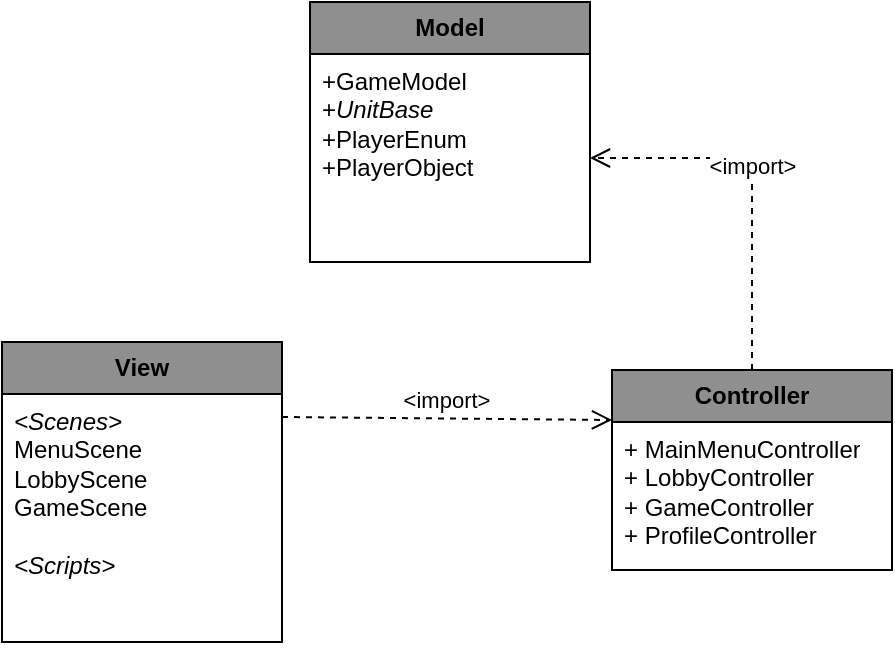 <mxfile version="26.0.16" pages="5">
  <diagram name="Package" id="0dHngJJVYZyibBzDHxPK">
    <mxGraphModel dx="1434" dy="844" grid="1" gridSize="10" guides="1" tooltips="1" connect="1" arrows="1" fold="1" page="1" pageScale="1" pageWidth="827" pageHeight="1169" math="0" shadow="0">
      <root>
        <mxCell id="0" />
        <mxCell id="1" parent="0" />
        <mxCell id="6-HtBexL291DEYR0XPAN-2" value="Model" style="swimlane;fontStyle=1;childLayout=stackLayout;horizontal=1;startSize=26;fillColor=#8f8f8f;horizontalStack=0;resizeParent=1;resizeParentMax=0;resizeLast=0;collapsible=1;marginBottom=0;whiteSpace=wrap;html=1;" parent="1" vertex="1">
          <mxGeometry x="344" y="200" width="140" height="130" as="geometry">
            <mxRectangle x="344" y="250" width="70" height="30" as="alternateBounds" />
          </mxGeometry>
        </mxCell>
        <mxCell id="6-HtBexL291DEYR0XPAN-3" value="+GameModel&lt;div&gt;+&lt;i&gt;UnitBase&lt;/i&gt;&lt;/div&gt;&lt;div&gt;+PlayerEnum&lt;/div&gt;&lt;div&gt;+PlayerObject&lt;/div&gt;" style="text;strokeColor=none;fillColor=none;align=left;verticalAlign=top;spacingLeft=4;spacingRight=4;overflow=hidden;rotatable=0;points=[[0,0.5],[1,0.5]];portConstraint=eastwest;whiteSpace=wrap;html=1;" parent="6-HtBexL291DEYR0XPAN-2" vertex="1">
          <mxGeometry y="26" width="140" height="104" as="geometry" />
        </mxCell>
        <mxCell id="6-HtBexL291DEYR0XPAN-6" value="View" style="swimlane;fontStyle=1;childLayout=stackLayout;horizontal=1;startSize=26;fillColor=#8f8f8f;horizontalStack=0;resizeParent=1;resizeParentMax=0;resizeLast=0;collapsible=1;marginBottom=0;whiteSpace=wrap;html=1;" parent="1" vertex="1">
          <mxGeometry x="190" y="370" width="140" height="150" as="geometry">
            <mxRectangle x="344" y="250" width="70" height="30" as="alternateBounds" />
          </mxGeometry>
        </mxCell>
        <mxCell id="6-HtBexL291DEYR0XPAN-7" value="&lt;div&gt;&lt;i&gt;&amp;lt;Scenes&amp;gt;&lt;/i&gt;&lt;/div&gt;&lt;div&gt;MenuScene&lt;/div&gt;&lt;div&gt;LobbyScene&lt;/div&gt;&lt;div&gt;GameScene&lt;/div&gt;&lt;div&gt;&lt;br&gt;&lt;/div&gt;&lt;div&gt;&lt;i&gt;&amp;lt;Scripts&amp;gt;&lt;/i&gt;&lt;/div&gt;" style="text;strokeColor=none;fillColor=none;align=left;verticalAlign=top;spacingLeft=4;spacingRight=4;overflow=hidden;rotatable=0;points=[[0,0.5],[1,0.5]];portConstraint=eastwest;whiteSpace=wrap;html=1;" parent="6-HtBexL291DEYR0XPAN-6" vertex="1">
          <mxGeometry y="26" width="140" height="124" as="geometry" />
        </mxCell>
        <mxCell id="6-HtBexL291DEYR0XPAN-8" value="Controller" style="swimlane;fontStyle=1;childLayout=stackLayout;horizontal=1;startSize=26;fillColor=#8f8f8f;horizontalStack=0;resizeParent=1;resizeParentMax=0;resizeLast=0;collapsible=1;marginBottom=0;whiteSpace=wrap;html=1;" parent="1" vertex="1">
          <mxGeometry x="495" y="384" width="140" height="100" as="geometry">
            <mxRectangle x="344" y="250" width="70" height="30" as="alternateBounds" />
          </mxGeometry>
        </mxCell>
        <mxCell id="6-HtBexL291DEYR0XPAN-9" value="+ MainMenuController&lt;div&gt;+ LobbyController&lt;/div&gt;&lt;div&gt;+ GameController&lt;/div&gt;&lt;div&gt;+ ProfileController&lt;/div&gt;" style="text;strokeColor=none;fillColor=none;align=left;verticalAlign=top;spacingLeft=4;spacingRight=4;overflow=hidden;rotatable=0;points=[[0,0.5],[1,0.5]];portConstraint=eastwest;whiteSpace=wrap;html=1;" parent="6-HtBexL291DEYR0XPAN-8" vertex="1">
          <mxGeometry y="26" width="140" height="74" as="geometry" />
        </mxCell>
        <mxCell id="6-HtBexL291DEYR0XPAN-12" value="&amp;lt;import&amp;gt;" style="html=1;verticalAlign=bottom;endArrow=open;dashed=1;endSize=8;curved=0;rounded=0;exitX=1;exitY=0.25;exitDx=0;exitDy=0;entryX=0;entryY=0.25;entryDx=0;entryDy=0;" parent="1" source="6-HtBexL291DEYR0XPAN-6" target="6-HtBexL291DEYR0XPAN-8" edge="1">
          <mxGeometry relative="1" as="geometry">
            <mxPoint x="370" y="530" as="sourcePoint" />
            <mxPoint x="290" y="530" as="targetPoint" />
          </mxGeometry>
        </mxCell>
        <mxCell id="6-HtBexL291DEYR0XPAN-13" value="&amp;lt;import&amp;gt;" style="html=1;verticalAlign=bottom;endArrow=open;dashed=1;endSize=8;curved=0;rounded=0;entryX=1;entryY=0.5;entryDx=0;entryDy=0;exitX=0.5;exitY=0;exitDx=0;exitDy=0;" parent="1" source="6-HtBexL291DEYR0XPAN-8" target="6-HtBexL291DEYR0XPAN-3" edge="1">
          <mxGeometry relative="1" as="geometry">
            <mxPoint x="630" y="310" as="sourcePoint" />
            <mxPoint x="550" y="310" as="targetPoint" />
            <Array as="points">
              <mxPoint x="565" y="278" />
            </Array>
          </mxGeometry>
        </mxCell>
      </root>
    </mxGraphModel>
  </diagram>
  <diagram id="ghndjxc0Ky3cyNBAVZ8P" name="UseCase_GameCreation">
    <mxGraphModel dx="1434" dy="844" grid="1" gridSize="10" guides="1" tooltips="1" connect="1" arrows="1" fold="1" page="1" pageScale="1" pageWidth="827" pageHeight="1169" math="0" shadow="0">
      <root>
        <mxCell id="0" />
        <mxCell id="1" parent="0" />
        <mxCell id="h5dJP0l7zGMlZSQiE0ZP-4" value="Frakció választása" style="ellipse;whiteSpace=wrap;html=1;fontFamily=Lucida Console;fontSize=12;textShadow=0;gradientColor=none;fillColor=#8f8f8f;spacingLeft=5;spacingRight=5;" parent="1" vertex="1">
          <mxGeometry x="340" y="360" width="120" height="80" as="geometry" />
        </mxCell>
        <mxCell id="h5dJP0l7zGMlZSQiE0ZP-1" value="Host" style="shape=umlActor;verticalLabelPosition=bottom;verticalAlign=top;html=1;outlineConnect=0;gradientColor=none;fillColor=#8f8f8f;textShadow=1;labelBorderColor=none;labelBackgroundColor=none;" parent="1" vertex="1">
          <mxGeometry x="20" y="300" width="120" height="200" as="geometry" />
        </mxCell>
        <mxCell id="h5dJP0l7zGMlZSQiE0ZP-2" value="Új játék létrehozása" style="ellipse;whiteSpace=wrap;html=1;fontFamily=Lucida Console;fontSize=12;textShadow=0;gradientColor=none;fillColor=#8f8f8f;spacingLeft=5;spacingRight=5;" parent="1" vertex="1">
          <mxGeometry x="190" y="220" width="120" height="80" as="geometry" />
        </mxCell>
        <mxCell id="h5dJP0l7zGMlZSQiE0ZP-3" value="Csatlakozás játékhoz" style="ellipse;whiteSpace=wrap;html=1;fontFamily=Lucida Console;fontSize=12;textShadow=0;gradientColor=none;fillColor=#8f8f8f;spacingLeft=5;spacingRight=5;" parent="1" vertex="1">
          <mxGeometry x="490" y="220" width="120" height="80" as="geometry" />
        </mxCell>
        <mxCell id="h5dJP0l7zGMlZSQiE0ZP-5" value="" style="endArrow=none;html=1;rounded=0;endFill=0;entryX=0;entryY=0.5;entryDx=0;entryDy=0;" parent="1" source="h5dJP0l7zGMlZSQiE0ZP-1" target="h5dJP0l7zGMlZSQiE0ZP-2" edge="1">
          <mxGeometry width="50" height="50" relative="1" as="geometry">
            <mxPoint x="190" y="260" as="sourcePoint" />
            <mxPoint x="240" y="210" as="targetPoint" />
          </mxGeometry>
        </mxCell>
        <mxCell id="h5dJP0l7zGMlZSQiE0ZP-6" value="" style="endArrow=classic;dashed=1;html=1;dashPattern=1 3;strokeWidth=2;rounded=0;exitX=1;exitY=1;exitDx=0;exitDy=0;entryX=0;entryY=0;entryDx=0;entryDy=0;endFill=1;" parent="1" source="h5dJP0l7zGMlZSQiE0ZP-2" target="h5dJP0l7zGMlZSQiE0ZP-4" edge="1">
          <mxGeometry width="50" height="50" relative="1" as="geometry">
            <mxPoint x="150" y="200" as="sourcePoint" />
            <mxPoint x="200" y="150" as="targetPoint" />
            <Array as="points" />
          </mxGeometry>
        </mxCell>
        <mxCell id="h5dJP0l7zGMlZSQiE0ZP-7" value="" style="endArrow=classic;dashed=1;html=1;dashPattern=1 3;strokeWidth=2;rounded=0;exitX=0;exitY=1;exitDx=0;exitDy=0;entryX=1;entryY=0;entryDx=0;entryDy=0;endFill=1;" parent="1" source="h5dJP0l7zGMlZSQiE0ZP-3" target="h5dJP0l7zGMlZSQiE0ZP-4" edge="1">
          <mxGeometry width="50" height="50" relative="1" as="geometry">
            <mxPoint x="180" y="230" as="sourcePoint" />
            <mxPoint x="270" y="180" as="targetPoint" />
            <Array as="points" />
          </mxGeometry>
        </mxCell>
        <mxCell id="h5dJP0l7zGMlZSQiE0ZP-8" value="&amp;lt;&amp;lt;precedes&amp;gt;&amp;gt;" style="text;html=1;align=center;verticalAlign=middle;whiteSpace=wrap;rounded=0;rotation=45;" parent="1" vertex="1">
          <mxGeometry x="273" y="320" width="67" height="26" as="geometry" />
        </mxCell>
        <mxCell id="h5dJP0l7zGMlZSQiE0ZP-9" value="" style="endArrow=none;html=1;rounded=0;endFill=0;entryX=0;entryY=0.5;entryDx=0;entryDy=0;" parent="1" source="h5dJP0l7zGMlZSQiE0ZP-1" target="h5dJP0l7zGMlZSQiE0ZP-4" edge="1">
          <mxGeometry width="50" height="50" relative="1" as="geometry">
            <mxPoint x="270" y="310" as="sourcePoint" />
            <mxPoint x="240" y="270" as="targetPoint" />
          </mxGeometry>
        </mxCell>
        <mxCell id="h5dJP0l7zGMlZSQiE0ZP-10" value="&amp;lt;&amp;lt;precedes&amp;gt;&amp;gt;" style="text;html=1;align=center;verticalAlign=middle;whiteSpace=wrap;rounded=0;rotation=-45;" parent="1" vertex="1">
          <mxGeometry x="470" y="320" width="62" height="27" as="geometry" />
        </mxCell>
        <mxCell id="h5dJP0l7zGMlZSQiE0ZP-11" value="Kliens" style="shape=umlActor;verticalLabelPosition=bottom;verticalAlign=top;html=1;outlineConnect=0;gradientColor=none;fillColor=#8f8f8f;textShadow=1;labelBorderColor=none;labelBackgroundColor=none;" parent="1" vertex="1">
          <mxGeometry x="640" y="300" width="120" height="200" as="geometry" />
        </mxCell>
        <mxCell id="h5dJP0l7zGMlZSQiE0ZP-12" value="" style="endArrow=none;html=1;rounded=0;endFill=0;entryX=1;entryY=0.5;entryDx=0;entryDy=0;" parent="1" source="h5dJP0l7zGMlZSQiE0ZP-11" target="h5dJP0l7zGMlZSQiE0ZP-4" edge="1">
          <mxGeometry width="50" height="50" relative="1" as="geometry">
            <mxPoint x="150" y="410" as="sourcePoint" />
            <mxPoint x="350" y="410" as="targetPoint" />
          </mxGeometry>
        </mxCell>
        <mxCell id="h5dJP0l7zGMlZSQiE0ZP-13" value="" style="endArrow=none;html=1;rounded=0;endFill=0;entryX=1;entryY=0.5;entryDx=0;entryDy=0;" parent="1" source="h5dJP0l7zGMlZSQiE0ZP-11" target="h5dJP0l7zGMlZSQiE0ZP-3" edge="1">
          <mxGeometry width="50" height="50" relative="1" as="geometry">
            <mxPoint x="150" y="355" as="sourcePoint" />
            <mxPoint x="200" y="310" as="targetPoint" />
          </mxGeometry>
        </mxCell>
        <mxCell id="h5dJP0l7zGMlZSQiE0ZP-14" value="" style="endArrow=classic;dashed=1;html=1;dashPattern=1 3;strokeWidth=2;rounded=0;exitX=1;exitY=0.5;exitDx=0;exitDy=0;entryX=0;entryY=0.5;entryDx=0;entryDy=0;endFill=1;" parent="1" source="h5dJP0l7zGMlZSQiE0ZP-2" target="h5dJP0l7zGMlZSQiE0ZP-3" edge="1">
          <mxGeometry width="50" height="50" relative="1" as="geometry">
            <mxPoint x="518" y="338" as="sourcePoint" />
            <mxPoint x="452" y="382" as="targetPoint" />
            <Array as="points" />
          </mxGeometry>
        </mxCell>
        <mxCell id="h5dJP0l7zGMlZSQiE0ZP-15" value="&amp;lt;&amp;lt;precedes&amp;gt;&amp;gt;" style="text;html=1;align=center;verticalAlign=middle;whiteSpace=wrap;rounded=0;rotation=0;" parent="1" vertex="1">
          <mxGeometry x="355" y="260" width="90" height="30" as="geometry" />
        </mxCell>
        <mxCell id="h5dJP0l7zGMlZSQiE0ZP-16" value="Játék indítása" style="ellipse;whiteSpace=wrap;html=1;fontFamily=Lucida Console;fontSize=12;textShadow=0;gradientColor=none;fillColor=#8f8f8f;spacingLeft=5;spacingRight=5;" parent="1" vertex="1">
          <mxGeometry x="340" y="560" width="120" height="80" as="geometry" />
        </mxCell>
        <mxCell id="h5dJP0l7zGMlZSQiE0ZP-17" value="" style="endArrow=classic;dashed=1;html=1;dashPattern=1 3;strokeWidth=2;rounded=0;entryX=0.5;entryY=0;entryDx=0;entryDy=0;endFill=1;" parent="1" source="h5dJP0l7zGMlZSQiE0ZP-4" target="h5dJP0l7zGMlZSQiE0ZP-16" edge="1">
          <mxGeometry width="50" height="50" relative="1" as="geometry">
            <mxPoint x="400" y="420" as="sourcePoint" />
            <mxPoint x="500" y="310" as="targetPoint" />
            <Array as="points" />
          </mxGeometry>
        </mxCell>
        <mxCell id="h5dJP0l7zGMlZSQiE0ZP-18" value="&amp;lt;&amp;lt;precedes&amp;gt;&amp;gt;" style="text;html=1;align=center;verticalAlign=middle;whiteSpace=wrap;rounded=0;rotation=0;" parent="1" vertex="1">
          <mxGeometry x="310" y="470" width="90" height="30" as="geometry" />
        </mxCell>
        <mxCell id="h5dJP0l7zGMlZSQiE0ZP-19" value="" style="endArrow=none;html=1;rounded=0;endFill=0;entryX=0;entryY=0.5;entryDx=0;entryDy=0;" parent="1" source="h5dJP0l7zGMlZSQiE0ZP-1" target="h5dJP0l7zGMlZSQiE0ZP-16" edge="1">
          <mxGeometry width="50" height="50" relative="1" as="geometry">
            <mxPoint x="150" y="410" as="sourcePoint" />
            <mxPoint x="350" y="410" as="targetPoint" />
          </mxGeometry>
        </mxCell>
        <mxCell id="h5dJP0l7zGMlZSQiE0ZP-20" value="Készenlét jelzése" style="ellipse;whiteSpace=wrap;html=1;fontFamily=Lucida Console;fontSize=12;textShadow=0;gradientColor=none;fillColor=#8f8f8f;spacingLeft=5;spacingRight=5;" parent="1" vertex="1">
          <mxGeometry x="500" y="440" width="120" height="80" as="geometry" />
        </mxCell>
        <mxCell id="h5dJP0l7zGMlZSQiE0ZP-21" value="" style="endArrow=classic;dashed=1;html=1;dashPattern=1 3;strokeWidth=2;rounded=0;exitX=1;exitY=1;exitDx=0;exitDy=0;entryX=0;entryY=0.5;entryDx=0;entryDy=0;endFill=1;" parent="1" source="h5dJP0l7zGMlZSQiE0ZP-4" target="h5dJP0l7zGMlZSQiE0ZP-20" edge="1">
          <mxGeometry width="50" height="50" relative="1" as="geometry">
            <mxPoint x="518" y="298" as="sourcePoint" />
            <mxPoint x="452" y="362" as="targetPoint" />
            <Array as="points" />
          </mxGeometry>
        </mxCell>
        <mxCell id="h5dJP0l7zGMlZSQiE0ZP-22" value="&amp;lt;&amp;lt;precedes&amp;gt;&amp;gt;" style="text;html=1;align=center;verticalAlign=middle;whiteSpace=wrap;rounded=0;rotation=0;" parent="1" vertex="1">
          <mxGeometry x="460" y="418" width="62" height="27" as="geometry" />
        </mxCell>
        <mxCell id="h5dJP0l7zGMlZSQiE0ZP-23" value="" style="endArrow=classic;dashed=1;html=1;dashPattern=1 3;strokeWidth=2;rounded=0;exitX=0;exitY=1;exitDx=0;exitDy=0;entryX=1.011;entryY=0.449;entryDx=0;entryDy=0;endFill=1;entryPerimeter=0;" parent="1" source="h5dJP0l7zGMlZSQiE0ZP-20" target="h5dJP0l7zGMlZSQiE0ZP-16" edge="1">
          <mxGeometry width="50" height="50" relative="1" as="geometry">
            <mxPoint x="452" y="418" as="sourcePoint" />
            <mxPoint x="510" y="470" as="targetPoint" />
            <Array as="points" />
          </mxGeometry>
        </mxCell>
        <mxCell id="h5dJP0l7zGMlZSQiE0ZP-24" value="&amp;lt;&amp;lt;precedes&amp;gt;&amp;gt;" style="text;html=1;align=center;verticalAlign=middle;whiteSpace=wrap;rounded=0;rotation=0;" parent="1" vertex="1">
          <mxGeometry x="500" y="540" width="62" height="27" as="geometry" />
        </mxCell>
      </root>
    </mxGraphModel>
  </diagram>
  <diagram id="-Z2dbm4xBW79JA8BGIjW" name="UseCase_Ingame">
    <mxGraphModel dx="1418" dy="828" grid="1" gridSize="10" guides="1" tooltips="1" connect="1" arrows="1" fold="1" page="1" pageScale="1" pageWidth="827" pageHeight="1169" math="0" shadow="0">
      <root>
        <mxCell id="0" />
        <mxCell id="1" parent="0" />
        <mxCell id="WeJMKDSTsm7TnoBJPsjE-24" value="" style="rounded=0;whiteSpace=wrap;html=1;fillColor=none;" parent="1" vertex="1">
          <mxGeometry x="300" y="280" width="140" height="360" as="geometry" />
        </mxCell>
        <mxCell id="WeJMKDSTsm7TnoBJPsjE-3" value="Játékos" style="shape=umlActor;verticalLabelPosition=bottom;verticalAlign=top;html=1;outlineConnect=0;gradientColor=none;fillColor=#8f8f8f;textShadow=1;labelBorderColor=none;labelBackgroundColor=none;" parent="1" vertex="1">
          <mxGeometry x="114" y="360" width="120" height="200" as="geometry" />
        </mxCell>
        <mxCell id="WeJMKDSTsm7TnoBJPsjE-5" value="Csapatok / egyések mozgatása" style="ellipse;whiteSpace=wrap;html=1;fontFamily=Lucida Console;fontSize=12;textShadow=0;gradientColor=none;fillColor=#8f8f8f;spacingLeft=5;spacingRight=5;" parent="1" vertex="1">
          <mxGeometry x="310" y="420" width="120" height="80" as="geometry" />
        </mxCell>
        <mxCell id="WeJMKDSTsm7TnoBJPsjE-7" value="Egység megtámadása" style="ellipse;whiteSpace=wrap;html=1;fontFamily=Lucida Console;fontSize=12;textShadow=0;gradientColor=none;fillColor=#8f8f8f;spacingLeft=5;spacingRight=5;" parent="1" vertex="1">
          <mxGeometry x="310" y="545" width="120" height="80" as="geometry" />
        </mxCell>
        <mxCell id="WeJMKDSTsm7TnoBJPsjE-8" value="" style="endArrow=none;html=1;rounded=0;entryX=0;entryY=0.5;entryDx=0;entryDy=0;" parent="1" source="WeJMKDSTsm7TnoBJPsjE-3" target="WeJMKDSTsm7TnoBJPsjE-5" edge="1">
          <mxGeometry width="50" height="50" relative="1" as="geometry">
            <mxPoint x="264" y="350" as="sourcePoint" />
            <mxPoint x="284" y="370" as="targetPoint" />
          </mxGeometry>
        </mxCell>
        <mxCell id="WeJMKDSTsm7TnoBJPsjE-10" value="" style="endArrow=none;html=1;rounded=0;entryX=0;entryY=0.5;entryDx=0;entryDy=0;" parent="1" source="WeJMKDSTsm7TnoBJPsjE-3" target="WeJMKDSTsm7TnoBJPsjE-7" edge="1">
          <mxGeometry width="50" height="50" relative="1" as="geometry">
            <mxPoint x="244" y="461" as="sourcePoint" />
            <mxPoint x="324" y="450" as="targetPoint" />
          </mxGeometry>
        </mxCell>
        <mxCell id="WeJMKDSTsm7TnoBJPsjE-13" value="Pont elfoglalása" style="ellipse;whiteSpace=wrap;html=1;fontFamily=Lucida Console;fontSize=12;textShadow=0;gradientColor=none;fillColor=#8f8f8f;spacingLeft=5;spacingRight=5;" parent="1" vertex="1">
          <mxGeometry x="554" y="420" width="120" height="80" as="geometry" />
        </mxCell>
        <mxCell id="WeJMKDSTsm7TnoBJPsjE-14" value="" style="endArrow=none;dashed=1;html=1;rounded=0;exitX=0;exitY=0.5;exitDx=0;exitDy=0;entryX=1;entryY=0.5;entryDx=0;entryDy=0;startArrow=classic;startFill=1;" parent="1" source="WeJMKDSTsm7TnoBJPsjE-13" target="WeJMKDSTsm7TnoBJPsjE-5" edge="1">
          <mxGeometry width="50" height="50" relative="1" as="geometry">
            <mxPoint x="424" y="310" as="sourcePoint" />
            <mxPoint x="424" y="260" as="targetPoint" />
          </mxGeometry>
        </mxCell>
        <mxCell id="WeJMKDSTsm7TnoBJPsjE-17" value="Játék vége" style="ellipse;whiteSpace=wrap;html=1;fontFamily=Lucida Console;fontSize=12;textShadow=0;gradientColor=none;fillColor=#8f8f8f;spacingLeft=5;spacingRight=5;" parent="1" vertex="1">
          <mxGeometry x="554" y="545" width="120" height="80" as="geometry" />
        </mxCell>
        <mxCell id="WeJMKDSTsm7TnoBJPsjE-18" value="" style="endArrow=none;dashed=1;html=1;rounded=0;exitX=0;exitY=0.5;exitDx=0;exitDy=0;entryX=1;entryY=0.5;entryDx=0;entryDy=0;startArrow=classic;startFill=1;" parent="1" source="WeJMKDSTsm7TnoBJPsjE-17" target="WeJMKDSTsm7TnoBJPsjE-7" edge="1">
          <mxGeometry width="50" height="50" relative="1" as="geometry">
            <mxPoint x="564" y="410" as="sourcePoint" />
            <mxPoint x="444" y="370" as="targetPoint" />
          </mxGeometry>
        </mxCell>
        <mxCell id="WeJMKDSTsm7TnoBJPsjE-19" value="&amp;lt;&amp;lt;invokes&amp;gt;&amp;gt;" style="text;html=1;align=center;verticalAlign=middle;whiteSpace=wrap;rounded=0;" parent="1" vertex="1">
          <mxGeometry x="444" y="545" width="110" height="30" as="geometry" />
        </mxCell>
        <mxCell id="WeJMKDSTsm7TnoBJPsjE-22" value="&amp;lt;&amp;lt;invokes&lt;span style=&quot;background-color: initial;&quot;&gt;&amp;gt;&amp;gt;&lt;/span&gt;" style="text;html=1;align=center;verticalAlign=middle;whiteSpace=wrap;rounded=0;" parent="1" vertex="1">
          <mxGeometry x="440" y="430" width="110" height="30" as="geometry" />
        </mxCell>
        <mxCell id="WeJMKDSTsm7TnoBJPsjE-25" value="Fázisváltás" style="ellipse;whiteSpace=wrap;html=1;fontFamily=Lucida Console;fontSize=12;textShadow=0;gradientColor=none;fillColor=#8f8f8f;spacingLeft=5;spacingRight=5;" parent="1" vertex="1">
          <mxGeometry x="310" y="170" width="120" height="80" as="geometry" />
        </mxCell>
        <mxCell id="WeJMKDSTsm7TnoBJPsjE-26" value="Körváltás" style="ellipse;whiteSpace=wrap;html=1;fontFamily=Lucida Console;fontSize=12;textShadow=0;gradientColor=none;fillColor=#8f8f8f;spacingLeft=5;spacingRight=5;" parent="1" vertex="1">
          <mxGeometry x="554" y="170" width="120" height="80" as="geometry" />
        </mxCell>
        <mxCell id="WeJMKDSTsm7TnoBJPsjE-27" value="Új egység elhelyezése" style="ellipse;whiteSpace=wrap;html=1;fontFamily=Lucida Console;fontSize=12;textShadow=0;gradientColor=none;fillColor=#8f8f8f;spacingLeft=5;spacingRight=5;" parent="1" vertex="1">
          <mxGeometry x="310" y="300" width="120" height="80" as="geometry" />
        </mxCell>
        <mxCell id="WeJMKDSTsm7TnoBJPsjE-28" value="" style="endArrow=none;dashed=1;html=1;rounded=0;exitX=0.5;exitY=1;exitDx=0;exitDy=0;entryX=0.5;entryY=0;entryDx=0;entryDy=0;startArrow=classic;startFill=1;" parent="1" source="WeJMKDSTsm7TnoBJPsjE-25" target="WeJMKDSTsm7TnoBJPsjE-24" edge="1">
          <mxGeometry width="50" height="50" relative="1" as="geometry">
            <mxPoint x="564" y="450" as="sourcePoint" />
            <mxPoint x="440" y="450" as="targetPoint" />
          </mxGeometry>
        </mxCell>
        <mxCell id="WeJMKDSTsm7TnoBJPsjE-29" value="&amp;lt;&amp;lt;precedes&lt;span style=&quot;background-color: initial;&quot;&gt;&amp;gt;&amp;gt;&lt;/span&gt;" style="text;html=1;align=center;verticalAlign=middle;whiteSpace=wrap;rounded=0;" parent="1" vertex="1">
          <mxGeometry x="364" y="250" width="110" height="30" as="geometry" />
        </mxCell>
        <mxCell id="WeJMKDSTsm7TnoBJPsjE-30" value="&amp;lt;&amp;lt;invokes&lt;span style=&quot;background-color: initial;&quot;&gt;&amp;gt;&amp;gt;&lt;/span&gt;" style="text;html=1;align=center;verticalAlign=middle;whiteSpace=wrap;rounded=0;" parent="1" vertex="1">
          <mxGeometry x="450" y="210" width="110" height="30" as="geometry" />
        </mxCell>
        <mxCell id="WeJMKDSTsm7TnoBJPsjE-31" value="" style="endArrow=none;dashed=1;html=1;rounded=0;entryX=1;entryY=0.5;entryDx=0;entryDy=0;startArrow=classic;startFill=1;exitX=0;exitY=0.5;exitDx=0;exitDy=0;" parent="1" source="WeJMKDSTsm7TnoBJPsjE-26" target="WeJMKDSTsm7TnoBJPsjE-25" edge="1">
          <mxGeometry width="50" height="50" relative="1" as="geometry">
            <mxPoint x="590" y="150" as="sourcePoint" />
            <mxPoint x="440" y="450" as="targetPoint" />
          </mxGeometry>
        </mxCell>
        <mxCell id="WeJMKDSTsm7TnoBJPsjE-32" value="Játék feladása" style="ellipse;whiteSpace=wrap;html=1;fontFamily=Lucida Console;fontSize=12;textShadow=0;gradientColor=none;fillColor=#8f8f8f;spacingLeft=5;spacingRight=5;" parent="1" vertex="1">
          <mxGeometry x="310" y="670" width="120" height="80" as="geometry" />
        </mxCell>
        <mxCell id="WeJMKDSTsm7TnoBJPsjE-33" value="" style="endArrow=none;html=1;rounded=0;exitX=0;exitY=0.5;exitDx=0;exitDy=0;" parent="1" source="WeJMKDSTsm7TnoBJPsjE-32" target="WeJMKDSTsm7TnoBJPsjE-3" edge="1">
          <mxGeometry width="50" height="50" relative="1" as="geometry">
            <mxPoint x="244" y="525" as="sourcePoint" />
            <mxPoint x="320" y="595" as="targetPoint" />
          </mxGeometry>
        </mxCell>
        <mxCell id="WeJMKDSTsm7TnoBJPsjE-34" value="" style="endArrow=none;html=1;rounded=0;entryX=0;entryY=0.5;entryDx=0;entryDy=0;" parent="1" source="WeJMKDSTsm7TnoBJPsjE-3" target="WeJMKDSTsm7TnoBJPsjE-27" edge="1">
          <mxGeometry width="50" height="50" relative="1" as="geometry">
            <mxPoint x="244" y="470" as="sourcePoint" />
            <mxPoint x="320" y="470" as="targetPoint" />
          </mxGeometry>
        </mxCell>
        <mxCell id="WeJMKDSTsm7TnoBJPsjE-35" value="" style="endArrow=none;dashed=1;html=1;rounded=0;exitX=0.5;exitY=1;exitDx=0;exitDy=0;entryX=1;entryY=0.5;entryDx=0;entryDy=0;startArrow=classic;startFill=1;" parent="1" source="WeJMKDSTsm7TnoBJPsjE-17" target="WeJMKDSTsm7TnoBJPsjE-32" edge="1">
          <mxGeometry width="50" height="50" relative="1" as="geometry">
            <mxPoint x="564" y="595" as="sourcePoint" />
            <mxPoint x="440" y="595" as="targetPoint" />
            <Array as="points">
              <mxPoint x="614" y="710" />
            </Array>
          </mxGeometry>
        </mxCell>
        <mxCell id="WeJMKDSTsm7TnoBJPsjE-36" value="&amp;lt;&amp;lt;invokes&amp;gt;&amp;gt;" style="text;html=1;align=center;verticalAlign=middle;whiteSpace=wrap;rounded=0;" parent="1" vertex="1">
          <mxGeometry x="500" y="680" width="110" height="30" as="geometry" />
        </mxCell>
      </root>
    </mxGraphModel>
  </diagram>
  <diagram id="AvV_j6Z6aPbJ1H3j9rLW" name="Controllers">
    <mxGraphModel dx="1195" dy="703" grid="1" gridSize="10" guides="1" tooltips="1" connect="1" arrows="1" fold="1" page="1" pageScale="1" pageWidth="827" pageHeight="1169" math="0" shadow="0">
      <root>
        <mxCell id="0" />
        <mxCell id="1" parent="0" />
        <mxCell id="kG6my6M07rs6njIQ6F8--1" value="&lt;div&gt;&lt;span style=&quot;font-weight: normal;&quot;&gt;&lt;i&gt;&amp;lt;&amp;lt;abstract&amp;gt;&amp;gt;&lt;/i&gt;&lt;/span&gt;&lt;/div&gt;BaseController&amp;lt;T&amp;gt;" style="swimlane;fontStyle=1;align=center;verticalAlign=top;childLayout=stackLayout;horizontal=1;startSize=40;horizontalStack=0;resizeParent=1;resizeParentMax=0;resizeLast=0;collapsible=1;marginBottom=0;whiteSpace=wrap;html=1;fillColor=light-dark(#4472c4, #8f8f8f);" vertex="1" parent="1">
          <mxGeometry x="290" y="40" width="220" height="90" as="geometry" />
        </mxCell>
        <mxCell id="kG6my6M07rs6njIQ6F8--2" value="# BaseController()&lt;div&gt;# Instance { static, getter } : T&lt;/div&gt;" style="text;strokeColor=none;fillColor=none;align=left;verticalAlign=top;spacingLeft=4;spacingRight=4;overflow=hidden;rotatable=0;points=[[0,0.5],[1,0.5]];portConstraint=eastwest;whiteSpace=wrap;html=1;" vertex="1" parent="kG6my6M07rs6njIQ6F8--1">
          <mxGeometry y="40" width="220" height="50" as="geometry" />
        </mxCell>
        <mxCell id="mFlbzCgezlxG9buVJFyA-5" value="&lt;div&gt;&lt;span style=&quot;background-color: initial;&quot;&gt;GameController&lt;/span&gt;&lt;br&gt;&lt;/div&gt;" style="swimlane;fontStyle=1;align=center;verticalAlign=top;childLayout=stackLayout;horizontal=1;startSize=30;horizontalStack=0;resizeParent=1;resizeParentMax=0;resizeLast=0;collapsible=1;marginBottom=0;whiteSpace=wrap;html=1;fillColor=light-dark(#4472c4, #8f8f8f);" vertex="1" parent="1">
          <mxGeometry x="250" y="190" width="250" height="90" as="geometry" />
        </mxCell>
        <mxCell id="mFlbzCgezlxG9buVJFyA-6" value="+ field: type" style="text;strokeColor=none;fillColor=none;align=left;verticalAlign=top;spacingLeft=4;spacingRight=4;overflow=hidden;rotatable=0;points=[[0,0.5],[1,0.5]];portConstraint=eastwest;whiteSpace=wrap;html=1;" vertex="1" parent="mFlbzCgezlxG9buVJFyA-5">
          <mxGeometry y="30" width="250" height="26" as="geometry" />
        </mxCell>
        <mxCell id="mFlbzCgezlxG9buVJFyA-7" value="" style="line;strokeWidth=1;fillColor=none;align=left;verticalAlign=middle;spacingTop=-1;spacingLeft=3;spacingRight=3;rotatable=0;labelPosition=right;points=[];portConstraint=eastwest;strokeColor=inherit;" vertex="1" parent="mFlbzCgezlxG9buVJFyA-5">
          <mxGeometry y="56" width="250" height="8" as="geometry" />
        </mxCell>
        <mxCell id="mFlbzCgezlxG9buVJFyA-8" value="+ method(type): type" style="text;strokeColor=none;fillColor=none;align=left;verticalAlign=top;spacingLeft=4;spacingRight=4;overflow=hidden;rotatable=0;points=[[0,0.5],[1,0.5]];portConstraint=eastwest;whiteSpace=wrap;html=1;" vertex="1" parent="mFlbzCgezlxG9buVJFyA-5">
          <mxGeometry y="64" width="250" height="26" as="geometry" />
        </mxCell>
        <mxCell id="mFlbzCgezlxG9buVJFyA-9" value="" style="endArrow=block;html=1;rounded=0;exitX=0.5;exitY=0;exitDx=0;exitDy=0;endFill=0;endSize=12;" edge="1" parent="1" source="mFlbzCgezlxG9buVJFyA-5">
          <mxGeometry width="50" height="50" relative="1" as="geometry">
            <mxPoint x="180" y="90" as="sourcePoint" />
            <mxPoint x="375" y="140" as="targetPoint" />
            <Array as="points" />
          </mxGeometry>
        </mxCell>
        <mxCell id="mFlbzCgezlxG9buVJFyA-10" value="&lt;div&gt;&lt;span style=&quot;font-weight: normal;&quot;&gt;&lt;i&gt;&amp;lt;&amp;lt;abstract&amp;gt;&amp;gt;&lt;/i&gt;&lt;/span&gt;&lt;/div&gt;MenuControllerBase&amp;lt;T&amp;gt;" style="swimlane;fontStyle=1;align=center;verticalAlign=top;childLayout=stackLayout;horizontal=1;startSize=40;horizontalStack=0;resizeParent=1;resizeParentMax=0;resizeLast=0;collapsible=1;marginBottom=0;whiteSpace=wrap;html=1;fillColor=light-dark(#4472c4, #8f8f8f);" vertex="1" parent="1">
          <mxGeometry x="513" y="190" width="295" height="130" as="geometry" />
        </mxCell>
        <mxCell id="mFlbzCgezlxG9buVJFyA-11" value="# menuParent : GameObject&lt;div&gt;# screenStack : Stack&amp;lt;ScreenType&amp;gt; { readonly }&lt;/div&gt;" style="text;strokeColor=none;fillColor=none;align=left;verticalAlign=top;spacingLeft=4;spacingRight=4;overflow=hidden;rotatable=0;points=[[0,0.5],[1,0.5]];portConstraint=eastwest;whiteSpace=wrap;html=1;" vertex="1" parent="mFlbzCgezlxG9buVJFyA-10">
          <mxGeometry y="40" width="295" height="40" as="geometry" />
        </mxCell>
        <mxCell id="mFlbzCgezlxG9buVJFyA-12" value="" style="line;strokeWidth=1;fillColor=none;align=left;verticalAlign=middle;spacingTop=-1;spacingLeft=3;spacingRight=3;rotatable=0;labelPosition=right;points=[];portConstraint=eastwest;strokeColor=inherit;" vertex="1" parent="mFlbzCgezlxG9buVJFyA-10">
          <mxGeometry y="80" width="295" height="8" as="geometry" />
        </mxCell>
        <mxCell id="mFlbzCgezlxG9buVJFyA-13" value="# ChangeScreen(type : ScreenType)&lt;div&gt;+ Back()&lt;/div&gt;" style="text;strokeColor=none;fillColor=none;align=left;verticalAlign=top;spacingLeft=4;spacingRight=4;overflow=hidden;rotatable=0;points=[[0,0.5],[1,0.5]];portConstraint=eastwest;whiteSpace=wrap;html=1;" vertex="1" parent="mFlbzCgezlxG9buVJFyA-10">
          <mxGeometry y="88" width="295" height="42" as="geometry" />
        </mxCell>
        <mxCell id="mFlbzCgezlxG9buVJFyA-14" value="" style="endArrow=block;html=1;rounded=0;exitX=0.5;exitY=0;exitDx=0;exitDy=0;endFill=0;endSize=12;entryX=1;entryY=0.25;entryDx=0;entryDy=0;" edge="1" parent="1" source="mFlbzCgezlxG9buVJFyA-10" target="kG6my6M07rs6njIQ6F8--1">
          <mxGeometry width="50" height="50" relative="1" as="geometry">
            <mxPoint x="180" y="300" as="sourcePoint" />
            <mxPoint x="570" y="110" as="targetPoint" />
            <Array as="points">
              <mxPoint x="660" y="63" />
            </Array>
          </mxGeometry>
        </mxCell>
        <mxCell id="mFlbzCgezlxG9buVJFyA-16" value="&lt;div&gt;&lt;span style=&quot;background-color: initial;&quot;&gt;ProfileController&lt;/span&gt;&lt;br&gt;&lt;/div&gt;" style="swimlane;fontStyle=1;align=center;verticalAlign=top;childLayout=stackLayout;horizontal=1;startSize=30;horizontalStack=0;resizeParent=1;resizeParentMax=0;resizeLast=0;collapsible=1;marginBottom=0;whiteSpace=wrap;html=1;fillColor=light-dark(#4472c4, #8f8f8f);" vertex="1" parent="1">
          <mxGeometry x="20" y="190" width="200" height="260" as="geometry" />
        </mxCell>
        <mxCell id="mFlbzCgezlxG9buVJFyA-17" value="- profileDataManager : IDataManager&amp;lt;Profile&amp;gt;&lt;div&gt;&lt;span style=&quot;background-color: transparent; color: light-dark(rgb(0, 0, 0), rgb(255, 255, 255));&quot;&gt;- userProfile : Profile&lt;/span&gt;&lt;/div&gt;&lt;div&gt;&lt;span style=&quot;background-color: transparent; color: light-dark(rgb(0, 0, 0), rgb(255, 255, 255));&quot;&gt;&lt;br&gt;&lt;/span&gt;&lt;/div&gt;&lt;div&gt;&lt;i&gt;&amp;lt;property&amp;gt;&lt;/i&gt;&lt;/div&gt;&lt;div&gt;+ DisplayName : string&lt;/div&gt;&lt;div&gt;+ GamesPlayed : int { &lt;i&gt;readonly &lt;/i&gt;}&lt;/div&gt;&lt;div&gt;+ GamesWon : int { &lt;i&gt;readonly&lt;/i&gt; }&lt;/div&gt;&lt;div&gt;&lt;br&gt;&lt;/div&gt;&lt;div&gt;&lt;i&gt;&amp;lt;event&amp;gt;&lt;/i&gt;&lt;/div&gt;&lt;div&gt;+ ProfileUpdated : EventHandler&lt;/div&gt;" style="text;strokeColor=none;fillColor=none;align=left;verticalAlign=top;spacingLeft=4;spacingRight=4;overflow=hidden;rotatable=0;points=[[0,0.5],[1,0.5]];portConstraint=eastwest;whiteSpace=wrap;html=1;" vertex="1" parent="mFlbzCgezlxG9buVJFyA-16">
          <mxGeometry y="30" width="200" height="170" as="geometry" />
        </mxCell>
        <mxCell id="mFlbzCgezlxG9buVJFyA-18" value="" style="line;strokeWidth=1;fillColor=none;align=left;verticalAlign=middle;spacingTop=-1;spacingLeft=3;spacingRight=3;rotatable=0;labelPosition=right;points=[];portConstraint=eastwest;strokeColor=inherit;" vertex="1" parent="mFlbzCgezlxG9buVJFyA-16">
          <mxGeometry y="200" width="200" height="8" as="geometry" />
        </mxCell>
        <mxCell id="mFlbzCgezlxG9buVJFyA-19" value="+ GameFinished(didWin : bool)&lt;div&gt;+ Awake()&lt;/div&gt;&lt;div&gt;+ OnApplicationQuit()&lt;/div&gt;" style="text;strokeColor=none;fillColor=none;align=left;verticalAlign=top;spacingLeft=4;spacingRight=4;overflow=hidden;rotatable=0;points=[[0,0.5],[1,0.5]];portConstraint=eastwest;whiteSpace=wrap;html=1;" vertex="1" parent="mFlbzCgezlxG9buVJFyA-16">
          <mxGeometry y="208" width="200" height="52" as="geometry" />
        </mxCell>
        <mxCell id="mFlbzCgezlxG9buVJFyA-20" value="" style="endArrow=block;html=1;rounded=0;entryX=0;entryY=0.25;entryDx=0;entryDy=0;endFill=0;endSize=12;exitX=0.5;exitY=0;exitDx=0;exitDy=0;" edge="1" parent="1" source="mFlbzCgezlxG9buVJFyA-16" target="kG6my6M07rs6njIQ6F8--1">
          <mxGeometry width="50" height="50" relative="1" as="geometry">
            <mxPoint x="120" y="130" as="sourcePoint" />
            <mxPoint x="220" y="60" as="targetPoint" />
            <Array as="points">
              <mxPoint x="120" y="63" />
            </Array>
          </mxGeometry>
        </mxCell>
      </root>
    </mxGraphModel>
  </diagram>
  <diagram id="JZDTNC0S8WgSoHYogpsz" name="MenuControllers">
    <mxGraphModel dx="989" dy="582" grid="1" gridSize="10" guides="1" tooltips="1" connect="1" arrows="1" fold="1" page="1" pageScale="1" pageWidth="827" pageHeight="1169" math="0" shadow="0">
      <root>
        <mxCell id="0" />
        <mxCell id="1" parent="0" />
        <mxCell id="3f5d-1feQ9URVtcHqoIa-1" value="&lt;div&gt;&lt;span style=&quot;font-weight: normal;&quot;&gt;&lt;i&gt;&amp;lt;&amp;lt;abstract&amp;gt;&amp;gt;&lt;/i&gt;&lt;/span&gt;&lt;/div&gt;MenuControllerBase&amp;lt;T&amp;gt;" style="swimlane;fontStyle=1;align=center;verticalAlign=top;childLayout=stackLayout;horizontal=1;startSize=40;horizontalStack=0;resizeParent=1;resizeParentMax=0;resizeLast=0;collapsible=1;marginBottom=0;whiteSpace=wrap;html=1;fillColor=light-dark(#4472c4, #8f8f8f);" vertex="1" parent="1">
          <mxGeometry x="260" y="20" width="295" height="130" as="geometry" />
        </mxCell>
        <mxCell id="3f5d-1feQ9URVtcHqoIa-2" value="# menuParent : GameObject&lt;div&gt;# screenStack : Stack&amp;lt;ScreenType&amp;gt; { readonly }&lt;/div&gt;" style="text;strokeColor=none;fillColor=none;align=left;verticalAlign=top;spacingLeft=4;spacingRight=4;overflow=hidden;rotatable=0;points=[[0,0.5],[1,0.5]];portConstraint=eastwest;whiteSpace=wrap;html=1;" vertex="1" parent="3f5d-1feQ9URVtcHqoIa-1">
          <mxGeometry y="40" width="295" height="40" as="geometry" />
        </mxCell>
        <mxCell id="3f5d-1feQ9URVtcHqoIa-3" value="" style="line;strokeWidth=1;fillColor=none;align=left;verticalAlign=middle;spacingTop=-1;spacingLeft=3;spacingRight=3;rotatable=0;labelPosition=right;points=[];portConstraint=eastwest;strokeColor=inherit;" vertex="1" parent="3f5d-1feQ9URVtcHqoIa-1">
          <mxGeometry y="80" width="295" height="8" as="geometry" />
        </mxCell>
        <mxCell id="3f5d-1feQ9URVtcHqoIa-4" value="# ChangeScreen(type : ScreenType)&lt;div&gt;+ Back()&lt;/div&gt;" style="text;strokeColor=none;fillColor=none;align=left;verticalAlign=top;spacingLeft=4;spacingRight=4;overflow=hidden;rotatable=0;points=[[0,0.5],[1,0.5]];portConstraint=eastwest;whiteSpace=wrap;html=1;" vertex="1" parent="3f5d-1feQ9URVtcHqoIa-1">
          <mxGeometry y="88" width="295" height="42" as="geometry" />
        </mxCell>
        <mxCell id="3f5d-1feQ9URVtcHqoIa-5" value="&lt;div&gt;LobbyController&lt;/div&gt;" style="swimlane;fontStyle=1;align=center;verticalAlign=top;childLayout=stackLayout;horizontal=1;startSize=30;horizontalStack=0;resizeParent=1;resizeParentMax=0;resizeLast=0;collapsible=1;marginBottom=0;whiteSpace=wrap;html=1;fillColor=light-dark(#4472c4, #8f8f8f);" vertex="1" parent="1">
          <mxGeometry x="30" y="200" width="250" height="380" as="geometry" />
        </mxCell>
        <mxCell id="3f5d-1feQ9URVtcHqoIa-6" value="- hostNameDisplay : TMP_Text&lt;div&gt;- exitButton : Button&lt;/div&gt;&lt;div&gt;- playerNameList : GameObject&lt;/div&gt;&lt;div&gt;- playerObjectPrefab : LobbyPlayerObject&lt;/div&gt;&lt;div&gt;&lt;br&gt;&lt;/div&gt;&lt;div&gt;- clientsDisplayed : List&amp;lt;LobbyPlayerObject&amp;gt;&lt;/div&gt;&lt;div&gt;&lt;br&gt;&lt;/div&gt;" style="text;strokeColor=none;fillColor=none;align=left;verticalAlign=top;spacingLeft=4;spacingRight=4;overflow=hidden;rotatable=0;points=[[0,0.5],[1,0.5]];portConstraint=eastwest;whiteSpace=wrap;html=1;" vertex="1" parent="3f5d-1feQ9URVtcHqoIa-5">
          <mxGeometry y="30" width="250" height="170" as="geometry" />
        </mxCell>
        <mxCell id="3f5d-1feQ9URVtcHqoIa-7" value="" style="line;strokeWidth=1;fillColor=none;align=left;verticalAlign=middle;spacingTop=-1;spacingLeft=3;spacingRight=3;rotatable=0;labelPosition=right;points=[];portConstraint=eastwest;strokeColor=inherit;" vertex="1" parent="3f5d-1feQ9URVtcHqoIa-5">
          <mxGeometry y="200" width="250" height="8" as="geometry" />
        </mxCell>
        <mxCell id="3f5d-1feQ9URVtcHqoIa-8" value="&lt;div&gt;- UpdateClientList(s : Object, ea : EventArgs)&lt;/div&gt;&lt;div&gt;&lt;br&gt;&lt;/div&gt;&lt;div&gt;&lt;br&gt;&lt;/div&gt;&lt;div&gt;&lt;br&gt;&lt;/div&gt;&lt;div&gt;&lt;i&gt;&amp;lt;Rpc&amp;gt;&lt;/i&gt;&lt;/div&gt;&lt;div&gt;&lt;i&gt;&lt;br&gt;&lt;/i&gt;&lt;/div&gt;&lt;div&gt;&lt;i&gt;&amp;lt;Unity message&amp;gt;&lt;/i&gt;&lt;/div&gt;- Awake()" style="text;strokeColor=none;fillColor=none;align=left;verticalAlign=top;spacingLeft=4;spacingRight=4;overflow=hidden;rotatable=0;points=[[0,0.5],[1,0.5]];portConstraint=eastwest;whiteSpace=wrap;html=1;" vertex="1" parent="3f5d-1feQ9URVtcHqoIa-5">
          <mxGeometry y="208" width="250" height="172" as="geometry" />
        </mxCell>
        <mxCell id="3f5d-1feQ9URVtcHqoIa-9" value="" style="endArrow=block;html=1;rounded=0;entryX=0;entryY=0.25;entryDx=0;entryDy=0;endFill=0;endSize=12;exitX=0.5;exitY=0;exitDx=0;exitDy=0;" edge="1" parent="1" source="3f5d-1feQ9URVtcHqoIa-5" target="3f5d-1feQ9URVtcHqoIa-1">
          <mxGeometry width="50" height="50" relative="1" as="geometry">
            <mxPoint x="130" y="170" as="sourcePoint" />
            <mxPoint x="230" y="100" as="targetPoint" />
            <Array as="points">
              <mxPoint x="155" y="53" />
            </Array>
          </mxGeometry>
        </mxCell>
      </root>
    </mxGraphModel>
  </diagram>
</mxfile>
